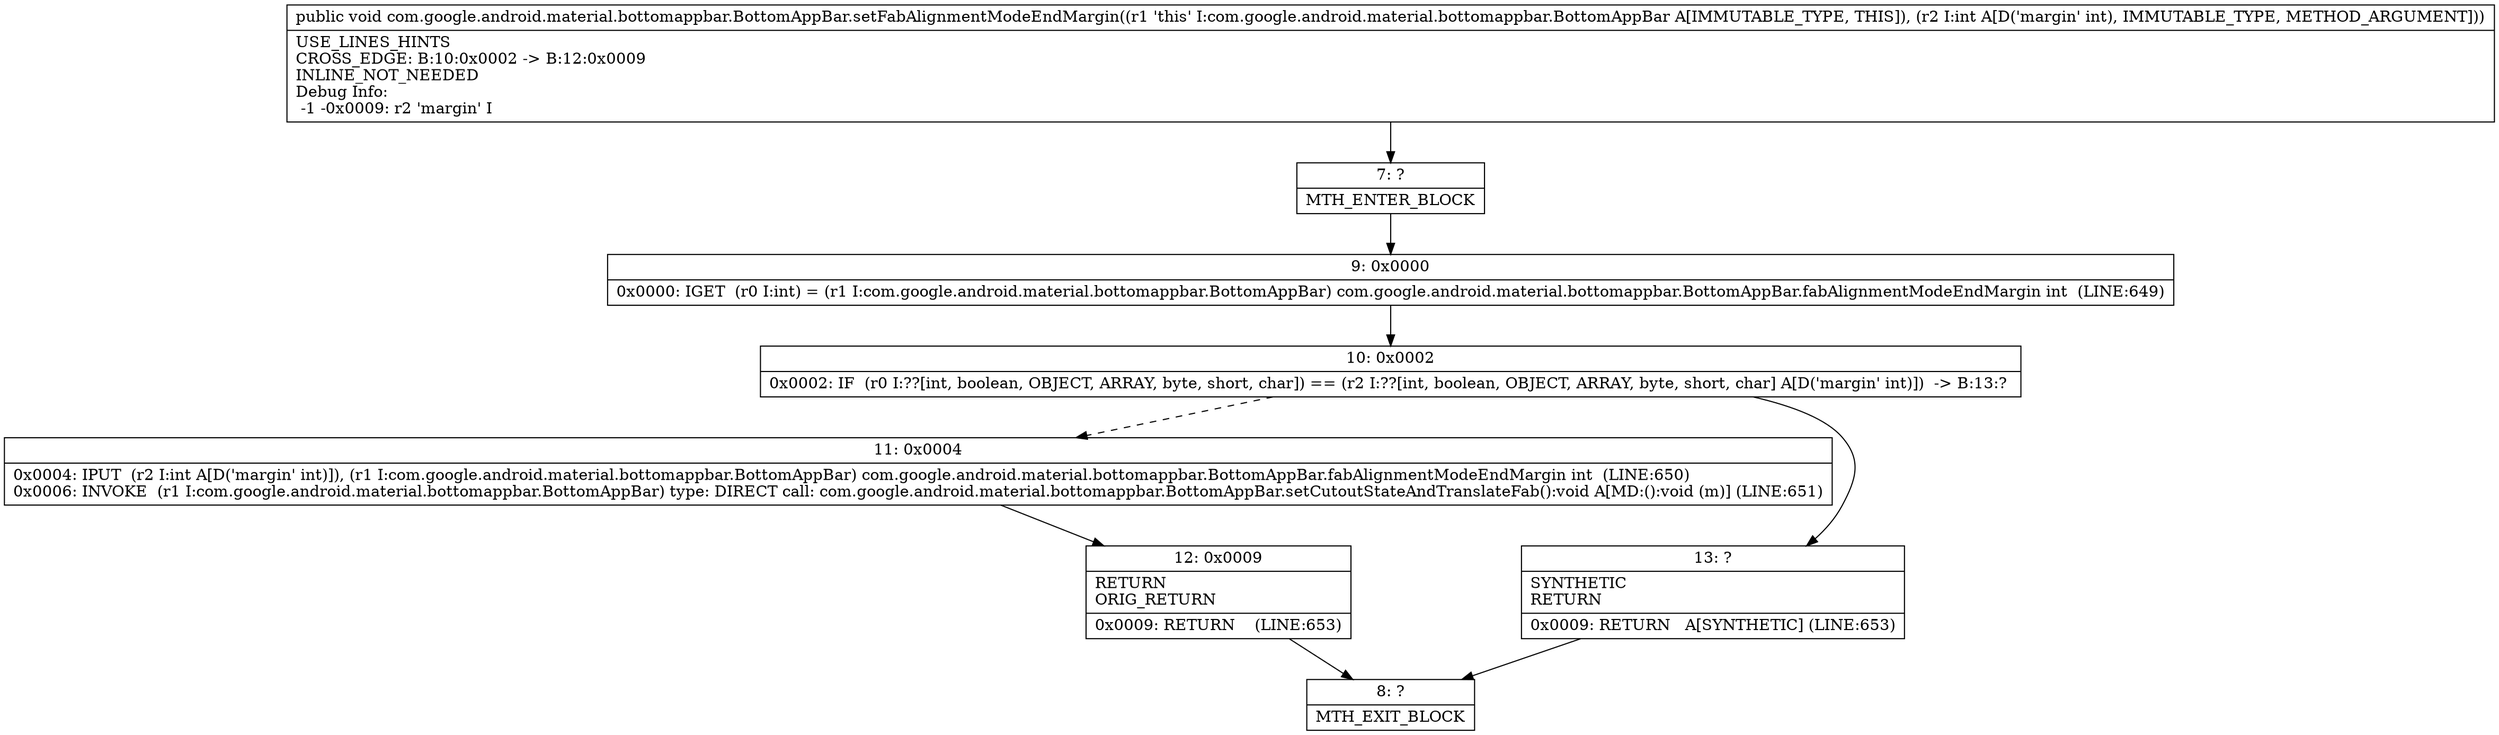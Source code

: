 digraph "CFG forcom.google.android.material.bottomappbar.BottomAppBar.setFabAlignmentModeEndMargin(I)V" {
Node_7 [shape=record,label="{7\:\ ?|MTH_ENTER_BLOCK\l}"];
Node_9 [shape=record,label="{9\:\ 0x0000|0x0000: IGET  (r0 I:int) = (r1 I:com.google.android.material.bottomappbar.BottomAppBar) com.google.android.material.bottomappbar.BottomAppBar.fabAlignmentModeEndMargin int  (LINE:649)\l}"];
Node_10 [shape=record,label="{10\:\ 0x0002|0x0002: IF  (r0 I:??[int, boolean, OBJECT, ARRAY, byte, short, char]) == (r2 I:??[int, boolean, OBJECT, ARRAY, byte, short, char] A[D('margin' int)])  \-\> B:13:? \l}"];
Node_11 [shape=record,label="{11\:\ 0x0004|0x0004: IPUT  (r2 I:int A[D('margin' int)]), (r1 I:com.google.android.material.bottomappbar.BottomAppBar) com.google.android.material.bottomappbar.BottomAppBar.fabAlignmentModeEndMargin int  (LINE:650)\l0x0006: INVOKE  (r1 I:com.google.android.material.bottomappbar.BottomAppBar) type: DIRECT call: com.google.android.material.bottomappbar.BottomAppBar.setCutoutStateAndTranslateFab():void A[MD:():void (m)] (LINE:651)\l}"];
Node_12 [shape=record,label="{12\:\ 0x0009|RETURN\lORIG_RETURN\l|0x0009: RETURN    (LINE:653)\l}"];
Node_8 [shape=record,label="{8\:\ ?|MTH_EXIT_BLOCK\l}"];
Node_13 [shape=record,label="{13\:\ ?|SYNTHETIC\lRETURN\l|0x0009: RETURN   A[SYNTHETIC] (LINE:653)\l}"];
MethodNode[shape=record,label="{public void com.google.android.material.bottomappbar.BottomAppBar.setFabAlignmentModeEndMargin((r1 'this' I:com.google.android.material.bottomappbar.BottomAppBar A[IMMUTABLE_TYPE, THIS]), (r2 I:int A[D('margin' int), IMMUTABLE_TYPE, METHOD_ARGUMENT]))  | USE_LINES_HINTS\lCROSS_EDGE: B:10:0x0002 \-\> B:12:0x0009\lINLINE_NOT_NEEDED\lDebug Info:\l  \-1 \-0x0009: r2 'margin' I\l}"];
MethodNode -> Node_7;Node_7 -> Node_9;
Node_9 -> Node_10;
Node_10 -> Node_11[style=dashed];
Node_10 -> Node_13;
Node_11 -> Node_12;
Node_12 -> Node_8;
Node_13 -> Node_8;
}

